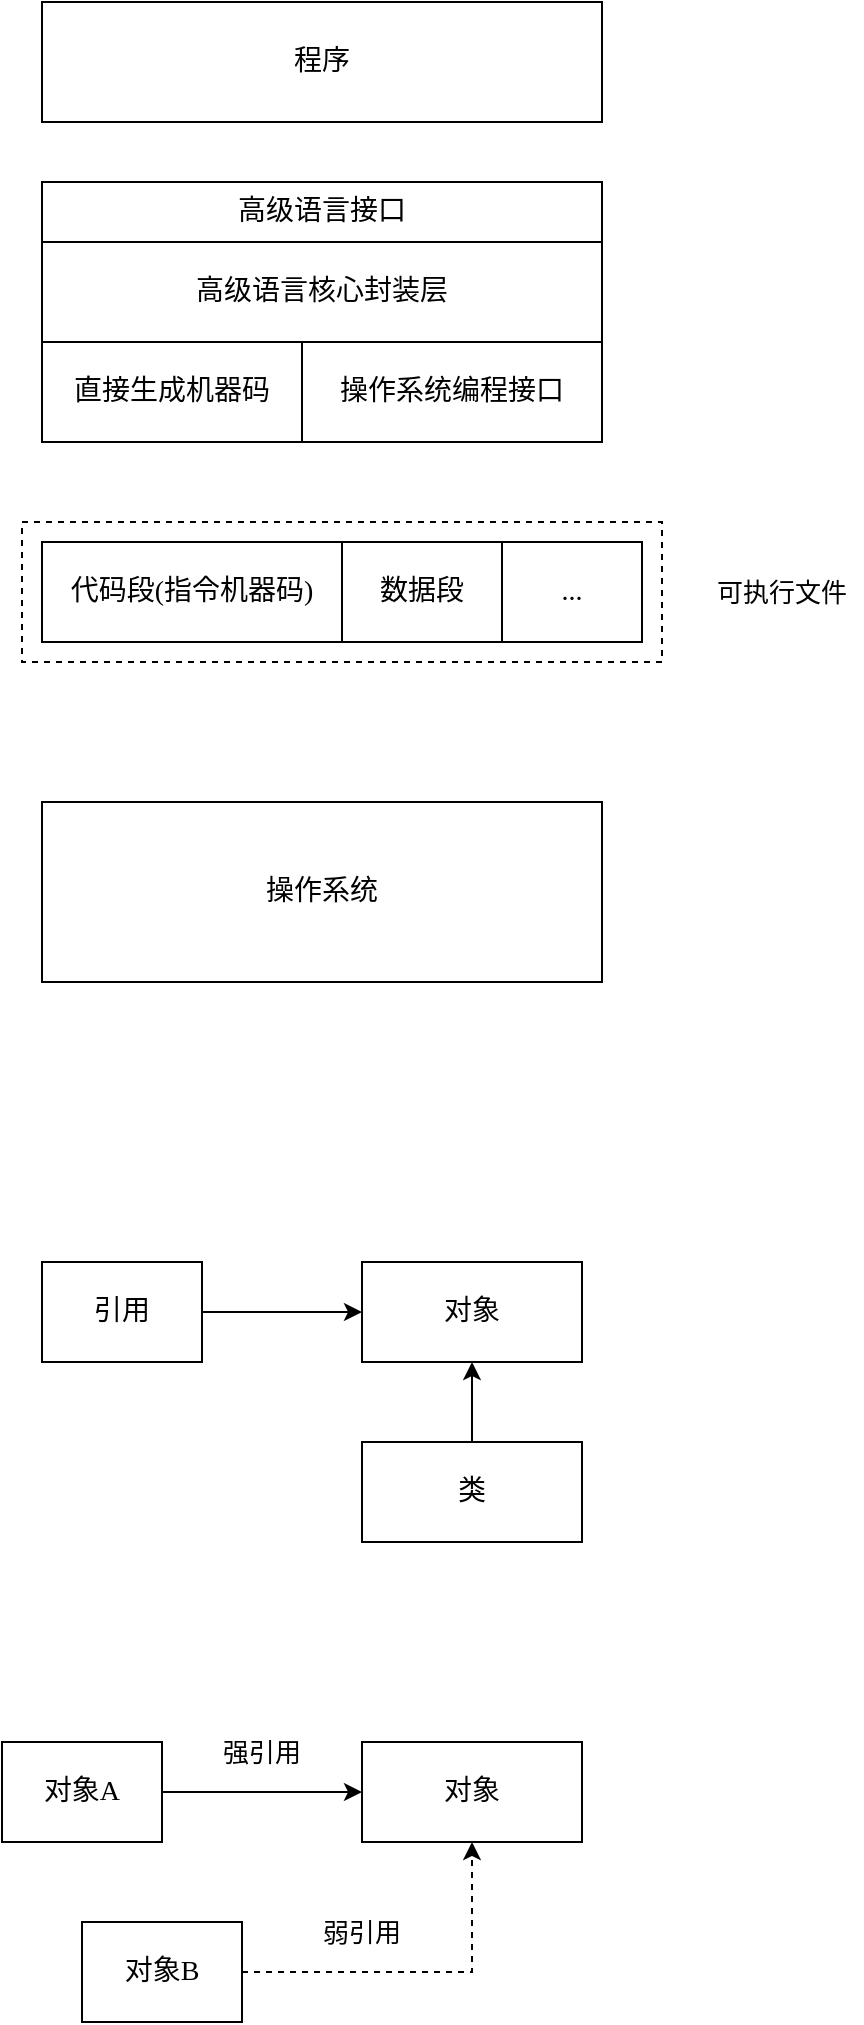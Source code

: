 <mxfile version="13.4.4"><diagram id="94_WLdu2fMJxnjjnUFzx" name="第 1 页"><mxGraphModel dx="1426" dy="808" grid="1" gridSize="10" guides="1" tooltips="1" connect="1" arrows="1" fold="1" page="1" pageScale="1" pageWidth="827" pageHeight="1169" math="0" shadow="0"><root><mxCell id="0"/><mxCell id="1" parent="0"/><mxCell id="xN-3kaWIfczECNQJlzaA-11" value="" style="rounded=0;whiteSpace=wrap;html=1;fillColor=none;dashed=1;" vertex="1" parent="1"><mxGeometry x="150" y="350" width="320" height="70" as="geometry"/></mxCell><mxCell id="xN-3kaWIfczECNQJlzaA-1" value="&lt;font face=&quot;menlo&quot; style=&quot;font-size: 14px&quot;&gt;高级语言接口&lt;/font&gt;" style="rounded=0;whiteSpace=wrap;html=1;" vertex="1" parent="1"><mxGeometry x="160" y="180" width="280" height="30" as="geometry"/></mxCell><mxCell id="xN-3kaWIfczECNQJlzaA-2" value="&lt;font face=&quot;menlo&quot; style=&quot;font-size: 14px&quot;&gt;程序&lt;/font&gt;" style="rounded=0;whiteSpace=wrap;html=1;" vertex="1" parent="1"><mxGeometry x="160" y="90" width="280" height="60" as="geometry"/></mxCell><mxCell id="xN-3kaWIfczECNQJlzaA-3" value="&lt;font face=&quot;menlo&quot; style=&quot;font-size: 14px&quot;&gt;高级语言核心封装层&lt;/font&gt;" style="rounded=0;whiteSpace=wrap;html=1;" vertex="1" parent="1"><mxGeometry x="160" y="210" width="280" height="50" as="geometry"/></mxCell><mxCell id="xN-3kaWIfczECNQJlzaA-4" value="&lt;font face=&quot;menlo&quot; style=&quot;font-size: 14px&quot;&gt;操作系统&lt;/font&gt;" style="rounded=0;whiteSpace=wrap;html=1;" vertex="1" parent="1"><mxGeometry x="160" y="490" width="280" height="90" as="geometry"/></mxCell><mxCell id="xN-3kaWIfczECNQJlzaA-6" value="&lt;font face=&quot;menlo&quot; style=&quot;font-size: 14px&quot;&gt;直接生成机器码&lt;/font&gt;" style="rounded=0;whiteSpace=wrap;html=1;" vertex="1" parent="1"><mxGeometry x="160" y="260" width="130" height="50" as="geometry"/></mxCell><mxCell id="xN-3kaWIfczECNQJlzaA-7" value="&lt;font face=&quot;menlo&quot; style=&quot;font-size: 14px&quot;&gt;操作系统编程接口&lt;/font&gt;" style="rounded=0;whiteSpace=wrap;html=1;" vertex="1" parent="1"><mxGeometry x="290" y="260" width="150" height="50" as="geometry"/></mxCell><mxCell id="xN-3kaWIfczECNQJlzaA-8" value="&lt;font face=&quot;menlo&quot; style=&quot;font-size: 14px&quot;&gt;代码段(指令机器码)&lt;/font&gt;" style="rounded=0;whiteSpace=wrap;html=1;" vertex="1" parent="1"><mxGeometry x="160" y="360" width="150" height="50" as="geometry"/></mxCell><mxCell id="xN-3kaWIfczECNQJlzaA-9" value="&lt;font face=&quot;menlo&quot; style=&quot;font-size: 14px&quot;&gt;数据段&lt;/font&gt;" style="rounded=0;whiteSpace=wrap;html=1;" vertex="1" parent="1"><mxGeometry x="310" y="360" width="80" height="50" as="geometry"/></mxCell><mxCell id="xN-3kaWIfczECNQJlzaA-10" value="&lt;font face=&quot;menlo&quot; style=&quot;font-size: 14px&quot;&gt;...&lt;/font&gt;" style="rounded=0;whiteSpace=wrap;html=1;" vertex="1" parent="1"><mxGeometry x="390" y="360" width="70" height="50" as="geometry"/></mxCell><mxCell id="xN-3kaWIfczECNQJlzaA-12" value="&lt;font face=&quot;menlo&quot;&gt;可执行文件&lt;/font&gt;" style="text;html=1;strokeColor=none;fillColor=none;align=center;verticalAlign=middle;whiteSpace=wrap;rounded=0;dashed=1;fontSize=13;" vertex="1" parent="1"><mxGeometry x="490" y="370" width="80" height="30" as="geometry"/></mxCell><mxCell id="xN-3kaWIfczECNQJlzaA-14" value="" style="edgeStyle=orthogonalEdgeStyle;rounded=0;orthogonalLoop=1;jettySize=auto;html=1;" edge="1" parent="1" source="xN-3kaWIfczECNQJlzaA-13" target="2"><mxGeometry relative="1" as="geometry"/></mxCell><mxCell id="xN-3kaWIfczECNQJlzaA-13" value="&lt;font face=&quot;menlo&quot; style=&quot;font-size: 14px&quot;&gt;引用&lt;/font&gt;" style="rounded=0;whiteSpace=wrap;html=1;" vertex="1" parent="1"><mxGeometry x="160" y="720" width="80" height="50" as="geometry"/></mxCell><mxCell id="2" value="&lt;font face=&quot;menlo&quot; style=&quot;font-size: 14px&quot;&gt;对象&lt;/font&gt;" style="rounded=0;whiteSpace=wrap;html=1;" vertex="1" parent="1"><mxGeometry x="320" y="720" width="110" height="50" as="geometry"/></mxCell><mxCell id="xN-3kaWIfczECNQJlzaA-17" style="edgeStyle=orthogonalEdgeStyle;rounded=0;orthogonalLoop=1;jettySize=auto;html=1;exitX=0.5;exitY=0;exitDx=0;exitDy=0;entryX=0.5;entryY=1;entryDx=0;entryDy=0;" edge="1" parent="1" source="xN-3kaWIfczECNQJlzaA-15" target="2"><mxGeometry relative="1" as="geometry"/></mxCell><mxCell id="xN-3kaWIfczECNQJlzaA-15" value="&lt;font face=&quot;menlo&quot; style=&quot;font-size: 14px&quot;&gt;类&lt;/font&gt;" style="rounded=0;whiteSpace=wrap;html=1;" vertex="1" parent="1"><mxGeometry x="320" y="810" width="110" height="50" as="geometry"/></mxCell><mxCell id="xN-3kaWIfczECNQJlzaA-18" value="&lt;font face=&quot;menlo&quot; style=&quot;font-size: 14px&quot;&gt;对象&lt;/font&gt;" style="rounded=0;whiteSpace=wrap;html=1;" vertex="1" parent="1"><mxGeometry x="320" y="960" width="110" height="50" as="geometry"/></mxCell><mxCell id="xN-3kaWIfczECNQJlzaA-21" style="edgeStyle=orthogonalEdgeStyle;rounded=0;orthogonalLoop=1;jettySize=auto;html=1;exitX=1;exitY=0.5;exitDx=0;exitDy=0;entryX=0;entryY=0.5;entryDx=0;entryDy=0;" edge="1" parent="1" source="xN-3kaWIfczECNQJlzaA-19" target="xN-3kaWIfczECNQJlzaA-18"><mxGeometry relative="1" as="geometry"/></mxCell><mxCell id="xN-3kaWIfczECNQJlzaA-19" value="&lt;font face=&quot;menlo&quot; style=&quot;font-size: 14px&quot;&gt;对象A&lt;/font&gt;" style="rounded=0;whiteSpace=wrap;html=1;" vertex="1" parent="1"><mxGeometry x="140" y="960" width="80" height="50" as="geometry"/></mxCell><mxCell id="xN-3kaWIfczECNQJlzaA-22" style="edgeStyle=orthogonalEdgeStyle;rounded=0;orthogonalLoop=1;jettySize=auto;html=1;exitX=1;exitY=0.5;exitDx=0;exitDy=0;entryX=0.5;entryY=1;entryDx=0;entryDy=0;dashed=1;" edge="1" parent="1" source="xN-3kaWIfczECNQJlzaA-20" target="xN-3kaWIfczECNQJlzaA-18"><mxGeometry relative="1" as="geometry"/></mxCell><mxCell id="xN-3kaWIfczECNQJlzaA-20" value="&lt;font face=&quot;menlo&quot; style=&quot;font-size: 14px&quot;&gt;对象B&lt;/font&gt;" style="rounded=0;whiteSpace=wrap;html=1;" vertex="1" parent="1"><mxGeometry x="180" y="1050" width="80" height="50" as="geometry"/></mxCell><mxCell id="xN-3kaWIfczECNQJlzaA-23" value="&lt;font face=&quot;menlo&quot;&gt;强引用&lt;/font&gt;" style="text;html=1;strokeColor=none;fillColor=none;align=center;verticalAlign=middle;whiteSpace=wrap;rounded=0;dashed=1;fontSize=13;" vertex="1" parent="1"><mxGeometry x="230" y="950" width="80" height="30" as="geometry"/></mxCell><mxCell id="xN-3kaWIfczECNQJlzaA-24" value="&lt;font face=&quot;menlo&quot;&gt;弱引用&lt;/font&gt;" style="text;html=1;strokeColor=none;fillColor=none;align=center;verticalAlign=middle;whiteSpace=wrap;rounded=0;dashed=1;fontSize=13;" vertex="1" parent="1"><mxGeometry x="280" y="1040" width="80" height="30" as="geometry"/></mxCell></root></mxGraphModel></diagram></mxfile>